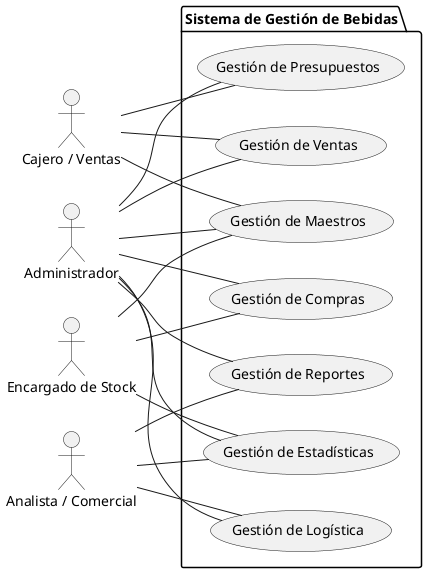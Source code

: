 @startuml
left to right direction
actor Administrador
actor "Encargado de Stock" as Encargado
actor "Cajero / Ventas" as Cajero
actor "Analista / Comercial" as Analista

package "Sistema de Gestión de Bebidas" {
    usecase (Gestión de Compras) as Compras
    usecase (Gestión de Ventas) as Ventas
    usecase (Gestión de Presupuestos) as Presupuestos
    usecase (Gestión de Estadísticas) as Estadisticas
    usecase (Gestión de Maestros) as Maestros
    usecase (Gestión de Logística) as Logistica
    usecase (Gestión de Reportes) as Reportes
}

Administrador -- (Maestros)
Administrador -- (Estadisticas)
Administrador -- (Logistica)
Administrador -- (Reportes)
Administrador -- (Compras)
Administrador -- (Ventas)
Administrador -- (Presupuestos)

Encargado -- (Compras)
Encargado -- (Maestros)
Encargado -- (Estadisticas)

Cajero -- (Ventas)
Cajero -- (Presupuestos)
Cajero -- (Maestros)

Analista -- (Estadisticas)
Analista -- (Logistica)
Analista -- (Reportes)
@enduml